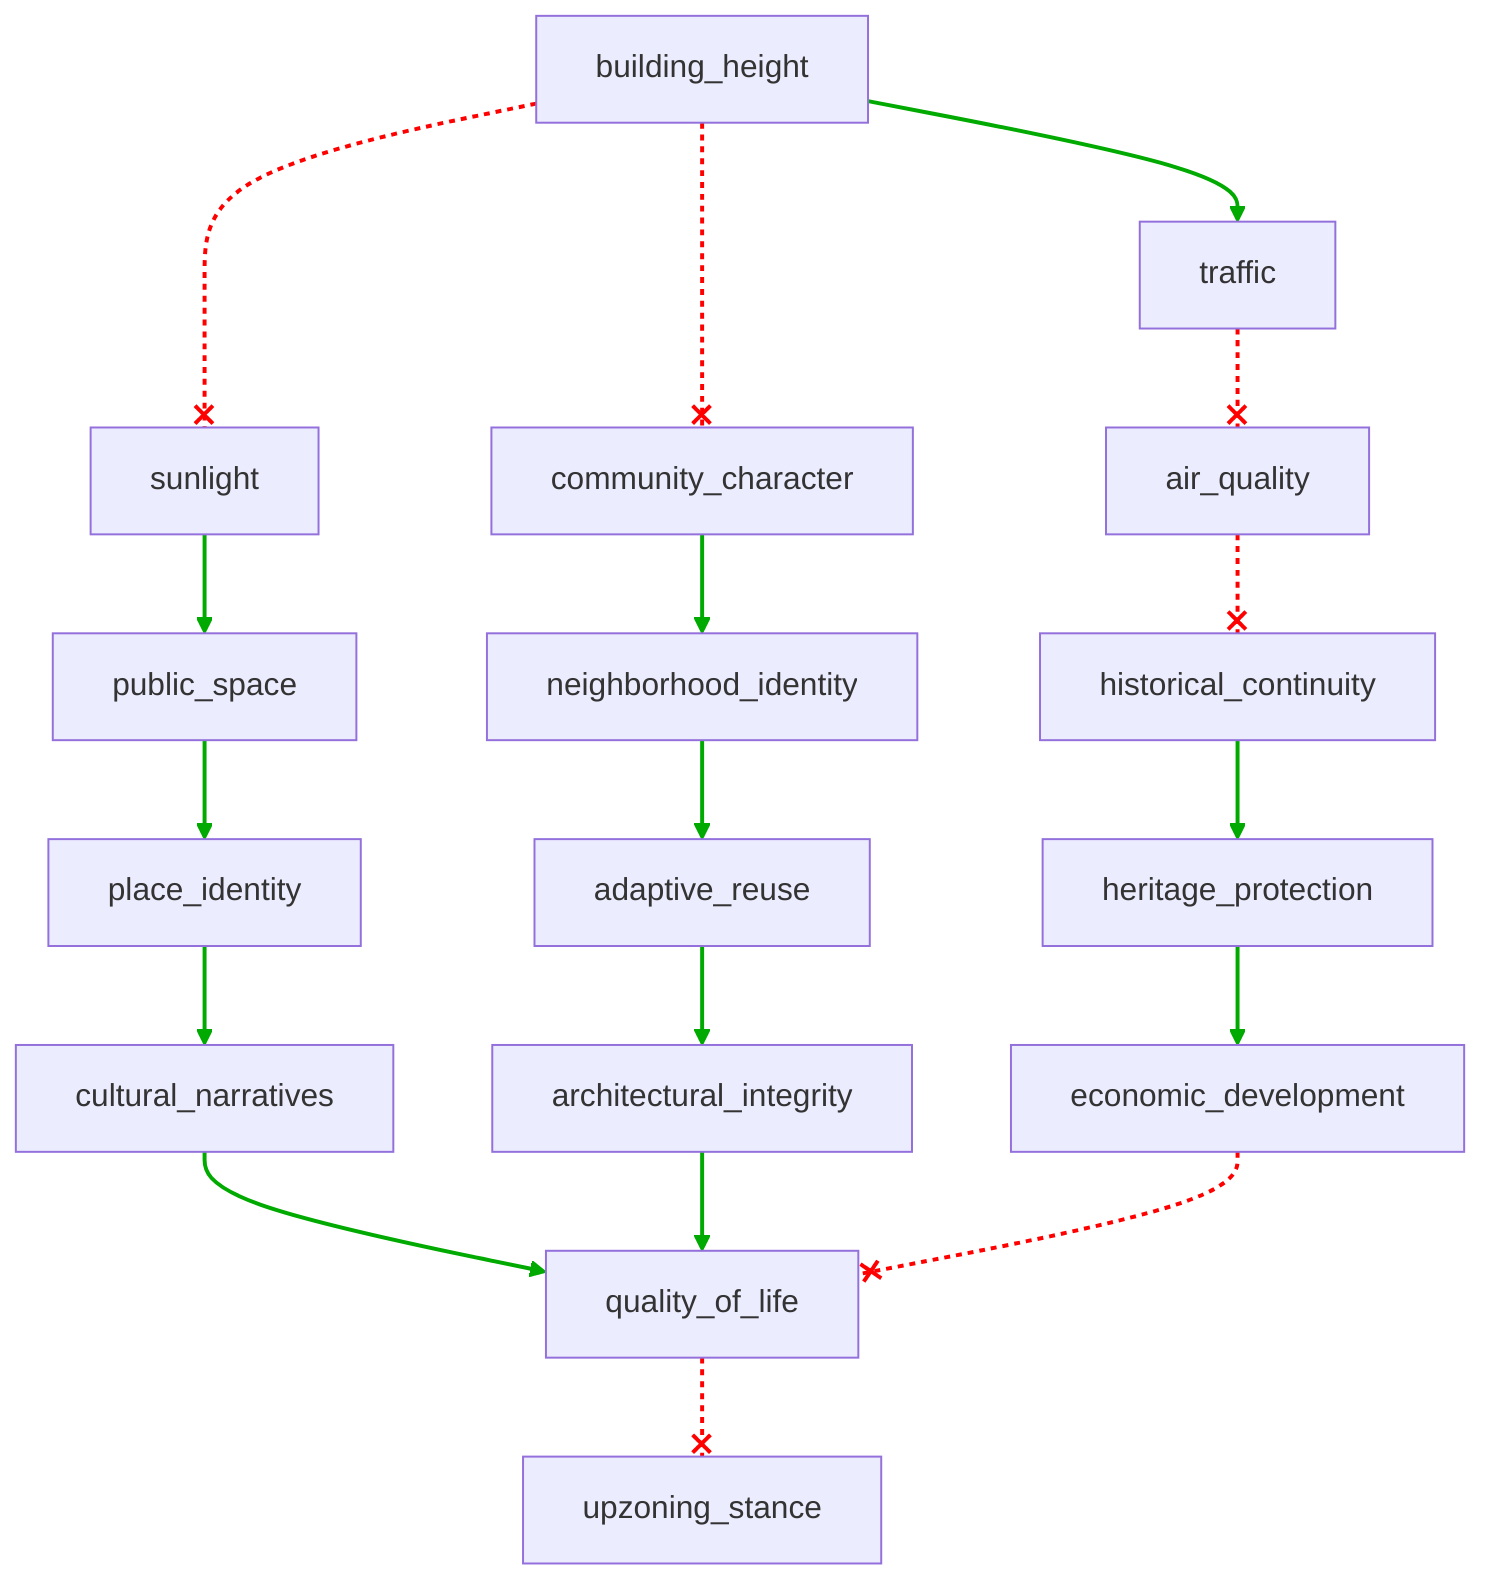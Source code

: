flowchart TD
n1[building_height]
n2[traffic]
n3[sunlight]
n4[community_character]
n5[air_quality]
n6[public_space]
n7[neighborhood_identity]
n8[historical_continuity]
n9[place_identity]
n10[adaptive_reuse]
n11[heritage_protection]
n12[cultural_narratives]
n13[architectural_integrity]
n14[economic_development]
n15[quality_of_life]
n16[upzoning_stance]

n1 --> n2
n1 --x n3
n1 --x n4
n2 --x n5
n3 --> n6
n4 --> n7
n5 --x n8
n6 --> n9
n7 --> n10
n8 --> n11
n9 --> n12
n10 --> n13
n11 --> n14
n12 --> n15
n13 --> n15
n14 --x n15
n15 --x n16

linkStyle 0 stroke:#00AA00,stroke-width:2px
linkStyle 1 stroke:#FF0000,stroke-dasharray:3,stroke-width:2px
linkStyle 2 stroke:#FF0000,stroke-dasharray:3,stroke-width:2px
linkStyle 3 stroke:#FF0000,stroke-dasharray:3,stroke-width:2px
linkStyle 4 stroke:#00AA00,stroke-width:2px
linkStyle 5 stroke:#00AA00,stroke-width:2px
linkStyle 6 stroke:#FF0000,stroke-dasharray:3,stroke-width:2px
linkStyle 7 stroke:#00AA00,stroke-width:2px
linkStyle 8 stroke:#00AA00,stroke-width:2px
linkStyle 9 stroke:#00AA00,stroke-width:2px
linkStyle 10 stroke:#00AA00,stroke-width:2px
linkStyle 11 stroke:#00AA00,stroke-width:2px
linkStyle 12 stroke:#00AA00,stroke-width:2px
linkStyle 13 stroke:#00AA00,stroke-width:2px
linkStyle 14 stroke:#00AA00,stroke-width:2px
linkStyle 15 stroke:#FF0000,stroke-dasharray:3,stroke-width:2px
linkStyle 16 stroke:#FF0000,stroke-dasharray:3,stroke-width:2px